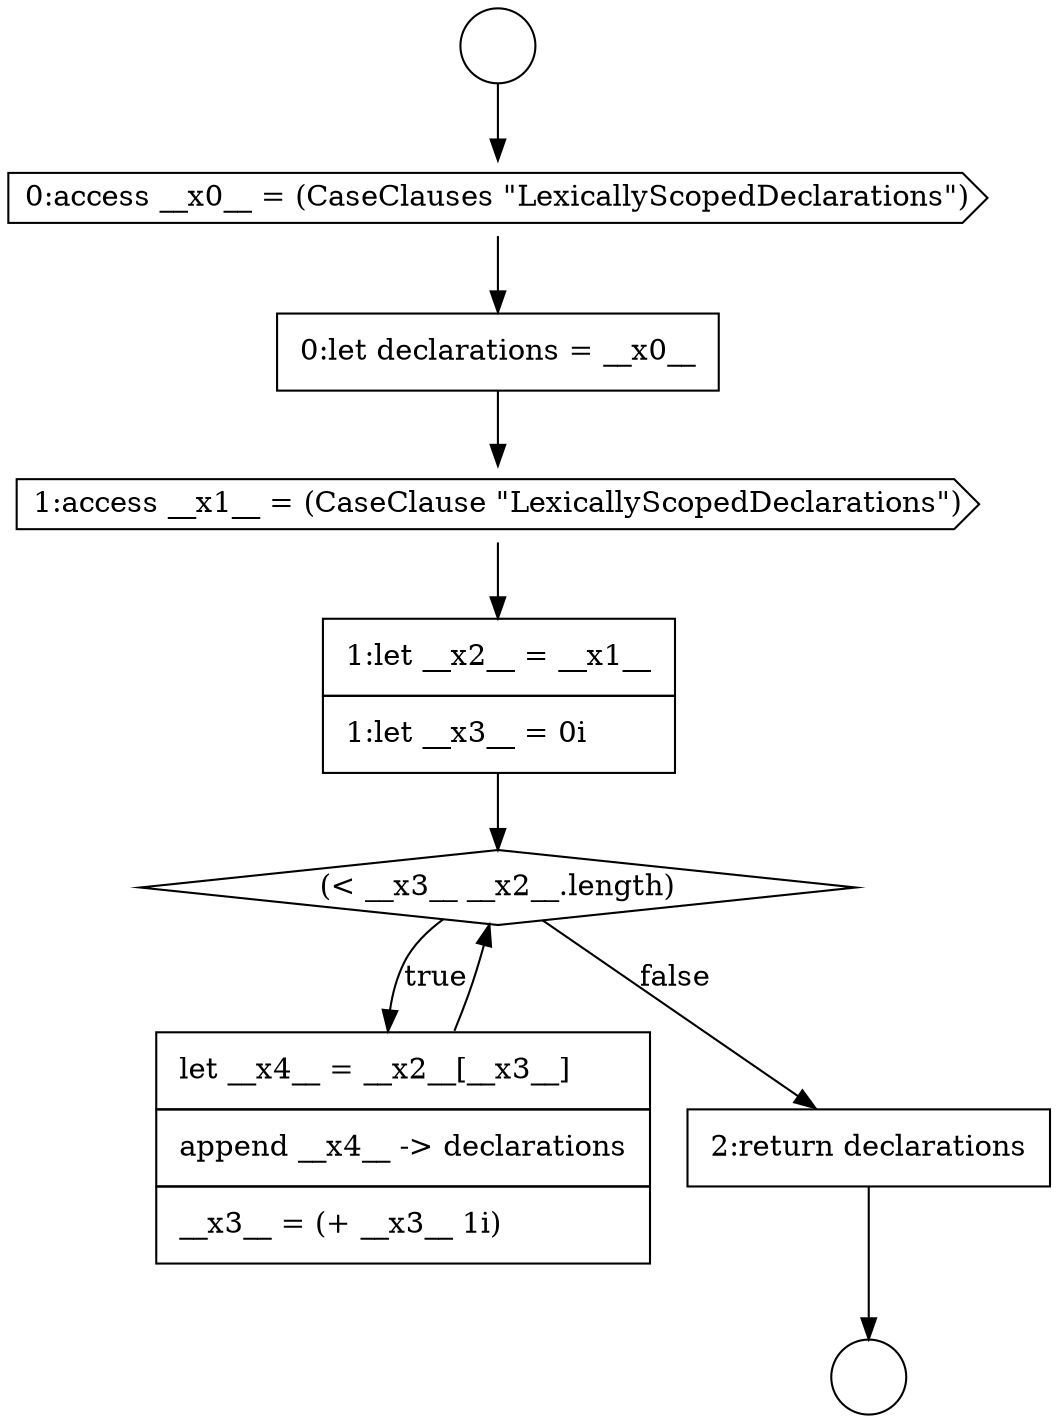 digraph {
  node7000 [shape=none, margin=0, label=<<font color="black">
    <table border="0" cellborder="1" cellspacing="0" cellpadding="10">
      <tr><td align="left">0:let declarations = __x0__</td></tr>
    </table>
  </font>> color="black" fillcolor="white" style=filled]
  node7004 [shape=none, margin=0, label=<<font color="black">
    <table border="0" cellborder="1" cellspacing="0" cellpadding="10">
      <tr><td align="left">let __x4__ = __x2__[__x3__]</td></tr>
      <tr><td align="left">append __x4__ -&gt; declarations</td></tr>
      <tr><td align="left">__x3__ = (+ __x3__ 1i)</td></tr>
    </table>
  </font>> color="black" fillcolor="white" style=filled]
  node7005 [shape=none, margin=0, label=<<font color="black">
    <table border="0" cellborder="1" cellspacing="0" cellpadding="10">
      <tr><td align="left">2:return declarations</td></tr>
    </table>
  </font>> color="black" fillcolor="white" style=filled]
  node6999 [shape=cds, label=<<font color="black">0:access __x0__ = (CaseClauses &quot;LexicallyScopedDeclarations&quot;)</font>> color="black" fillcolor="white" style=filled]
  node7001 [shape=cds, label=<<font color="black">1:access __x1__ = (CaseClause &quot;LexicallyScopedDeclarations&quot;)</font>> color="black" fillcolor="white" style=filled]
  node7002 [shape=none, margin=0, label=<<font color="black">
    <table border="0" cellborder="1" cellspacing="0" cellpadding="10">
      <tr><td align="left">1:let __x2__ = __x1__</td></tr>
      <tr><td align="left">1:let __x3__ = 0i</td></tr>
    </table>
  </font>> color="black" fillcolor="white" style=filled]
  node6998 [shape=circle label=" " color="black" fillcolor="white" style=filled]
  node6997 [shape=circle label=" " color="black" fillcolor="white" style=filled]
  node7003 [shape=diamond, label=<<font color="black">(&lt; __x3__ __x2__.length)</font>> color="black" fillcolor="white" style=filled]
  node7002 -> node7003 [ color="black"]
  node7003 -> node7004 [label=<<font color="black">true</font>> color="black"]
  node7003 -> node7005 [label=<<font color="black">false</font>> color="black"]
  node6997 -> node6999 [ color="black"]
  node7004 -> node7003 [ color="black"]
  node6999 -> node7000 [ color="black"]
  node7000 -> node7001 [ color="black"]
  node7005 -> node6998 [ color="black"]
  node7001 -> node7002 [ color="black"]
}
